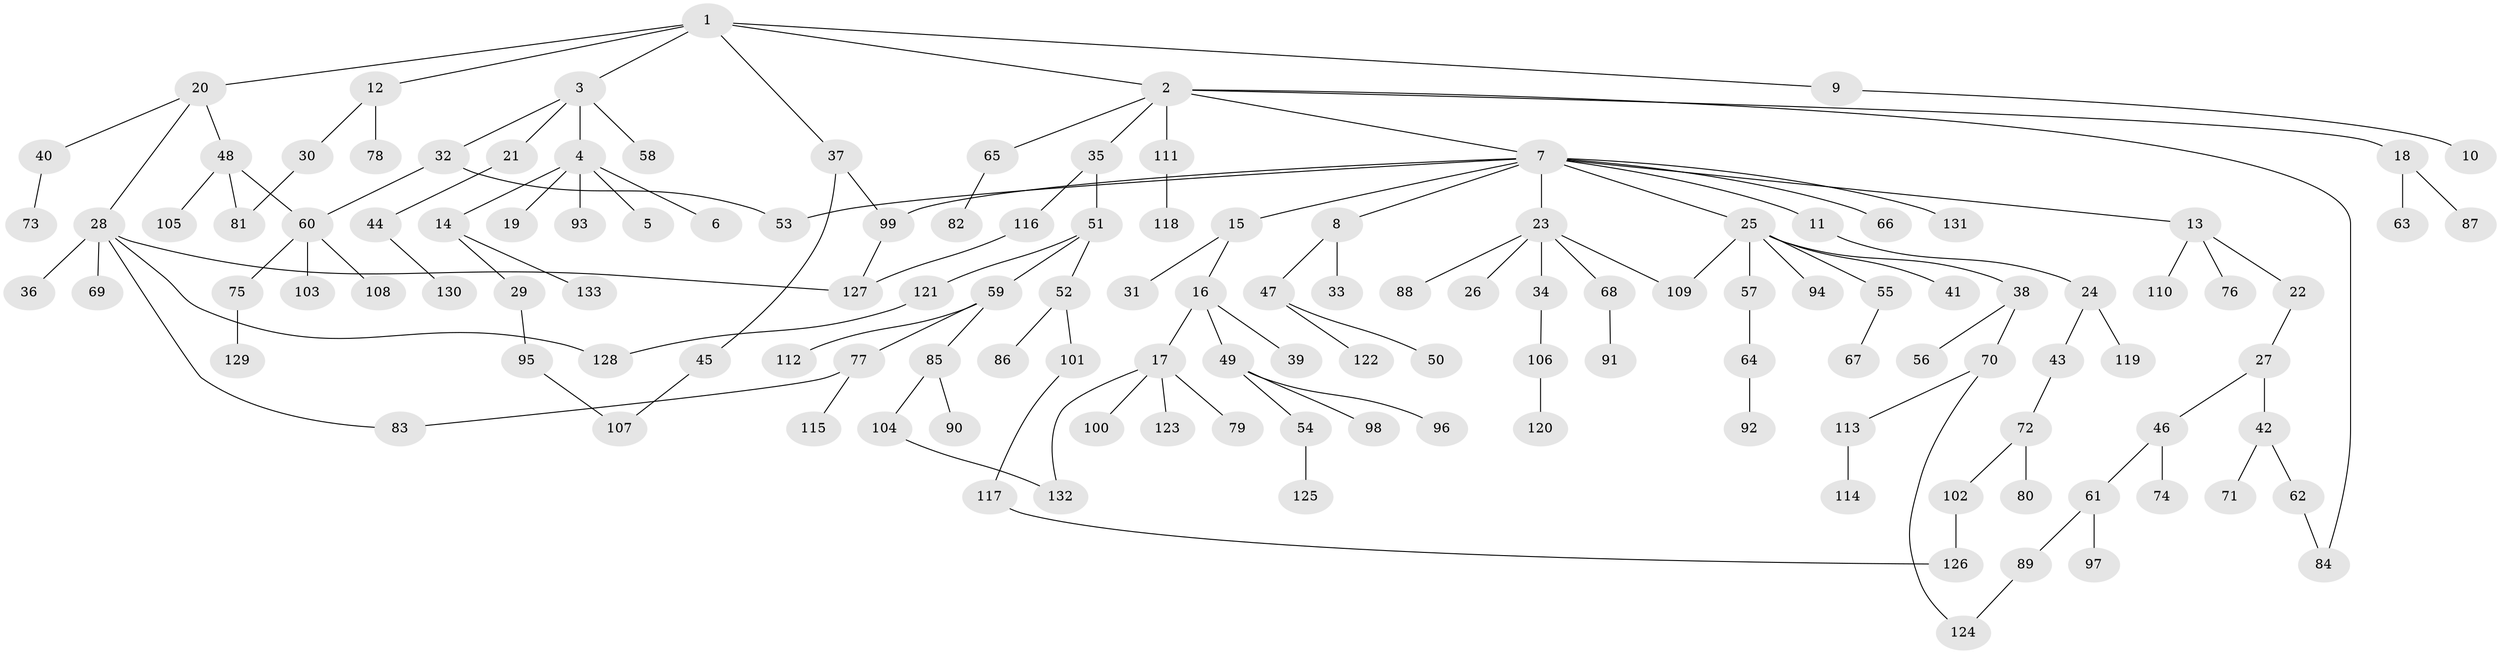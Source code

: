 // Generated by graph-tools (version 1.1) at 2025/49/03/09/25 03:49:18]
// undirected, 133 vertices, 146 edges
graph export_dot {
graph [start="1"]
  node [color=gray90,style=filled];
  1;
  2;
  3;
  4;
  5;
  6;
  7;
  8;
  9;
  10;
  11;
  12;
  13;
  14;
  15;
  16;
  17;
  18;
  19;
  20;
  21;
  22;
  23;
  24;
  25;
  26;
  27;
  28;
  29;
  30;
  31;
  32;
  33;
  34;
  35;
  36;
  37;
  38;
  39;
  40;
  41;
  42;
  43;
  44;
  45;
  46;
  47;
  48;
  49;
  50;
  51;
  52;
  53;
  54;
  55;
  56;
  57;
  58;
  59;
  60;
  61;
  62;
  63;
  64;
  65;
  66;
  67;
  68;
  69;
  70;
  71;
  72;
  73;
  74;
  75;
  76;
  77;
  78;
  79;
  80;
  81;
  82;
  83;
  84;
  85;
  86;
  87;
  88;
  89;
  90;
  91;
  92;
  93;
  94;
  95;
  96;
  97;
  98;
  99;
  100;
  101;
  102;
  103;
  104;
  105;
  106;
  107;
  108;
  109;
  110;
  111;
  112;
  113;
  114;
  115;
  116;
  117;
  118;
  119;
  120;
  121;
  122;
  123;
  124;
  125;
  126;
  127;
  128;
  129;
  130;
  131;
  132;
  133;
  1 -- 2;
  1 -- 3;
  1 -- 9;
  1 -- 12;
  1 -- 20;
  1 -- 37;
  2 -- 7;
  2 -- 18;
  2 -- 35;
  2 -- 65;
  2 -- 84;
  2 -- 111;
  3 -- 4;
  3 -- 21;
  3 -- 32;
  3 -- 58;
  4 -- 5;
  4 -- 6;
  4 -- 14;
  4 -- 19;
  4 -- 93;
  7 -- 8;
  7 -- 11;
  7 -- 13;
  7 -- 15;
  7 -- 23;
  7 -- 25;
  7 -- 66;
  7 -- 99;
  7 -- 131;
  7 -- 53;
  8 -- 33;
  8 -- 47;
  9 -- 10;
  11 -- 24;
  12 -- 30;
  12 -- 78;
  13 -- 22;
  13 -- 76;
  13 -- 110;
  14 -- 29;
  14 -- 133;
  15 -- 16;
  15 -- 31;
  16 -- 17;
  16 -- 39;
  16 -- 49;
  17 -- 79;
  17 -- 100;
  17 -- 123;
  17 -- 132;
  18 -- 63;
  18 -- 87;
  20 -- 28;
  20 -- 40;
  20 -- 48;
  21 -- 44;
  22 -- 27;
  23 -- 26;
  23 -- 34;
  23 -- 68;
  23 -- 88;
  23 -- 109;
  24 -- 43;
  24 -- 119;
  25 -- 38;
  25 -- 41;
  25 -- 55;
  25 -- 57;
  25 -- 94;
  25 -- 109;
  27 -- 42;
  27 -- 46;
  28 -- 36;
  28 -- 69;
  28 -- 83;
  28 -- 128;
  28 -- 127;
  29 -- 95;
  30 -- 81;
  32 -- 53;
  32 -- 60;
  34 -- 106;
  35 -- 51;
  35 -- 116;
  37 -- 45;
  37 -- 99;
  38 -- 56;
  38 -- 70;
  40 -- 73;
  42 -- 62;
  42 -- 71;
  43 -- 72;
  44 -- 130;
  45 -- 107;
  46 -- 61;
  46 -- 74;
  47 -- 50;
  47 -- 122;
  48 -- 60;
  48 -- 105;
  48 -- 81;
  49 -- 54;
  49 -- 96;
  49 -- 98;
  51 -- 52;
  51 -- 59;
  51 -- 121;
  52 -- 86;
  52 -- 101;
  54 -- 125;
  55 -- 67;
  57 -- 64;
  59 -- 77;
  59 -- 85;
  59 -- 112;
  60 -- 75;
  60 -- 103;
  60 -- 108;
  61 -- 89;
  61 -- 97;
  62 -- 84;
  64 -- 92;
  65 -- 82;
  68 -- 91;
  70 -- 113;
  70 -- 124;
  72 -- 80;
  72 -- 102;
  75 -- 129;
  77 -- 115;
  77 -- 83;
  85 -- 90;
  85 -- 104;
  89 -- 124;
  95 -- 107;
  99 -- 127;
  101 -- 117;
  102 -- 126;
  104 -- 132;
  106 -- 120;
  111 -- 118;
  113 -- 114;
  116 -- 127;
  117 -- 126;
  121 -- 128;
}
